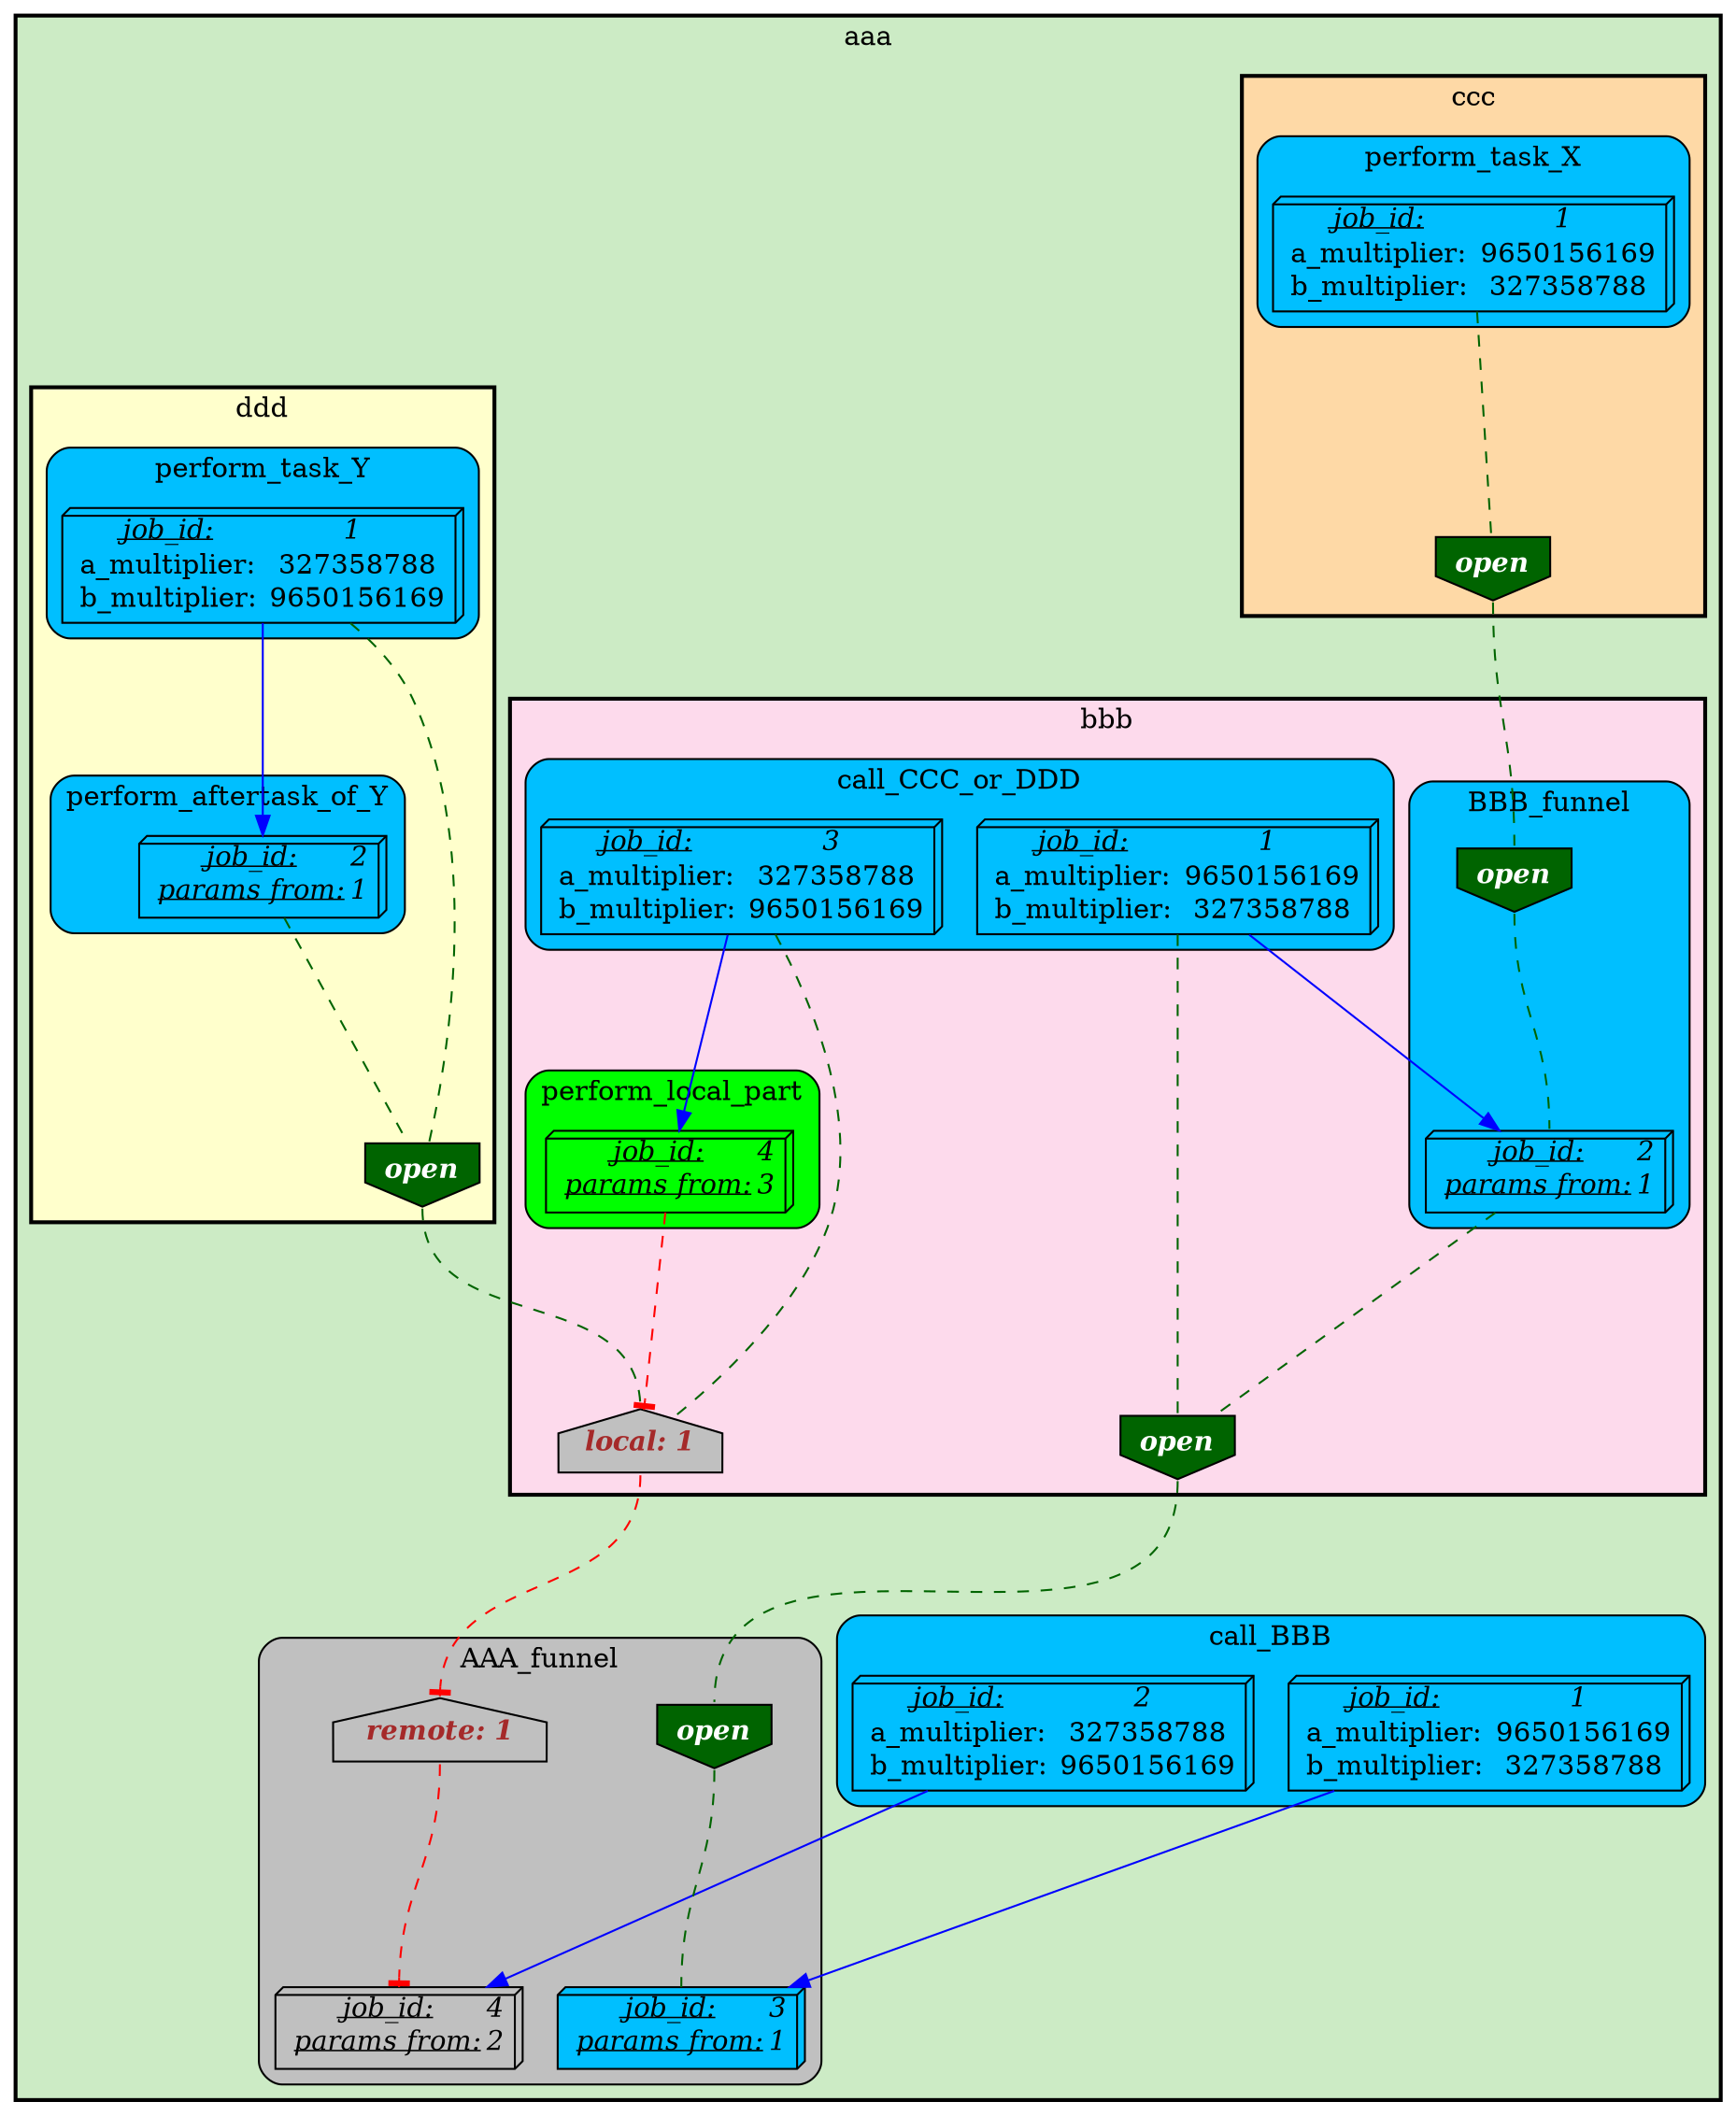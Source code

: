 digraph test {
	ratio="compress"; name = "JobDependencyGraph"; pad = "0"; ranksep = "1.4"; remincross = "true";
	job_1__aaa [fillcolor="DeepSkyBlue", label=<<table border="0" cellborder="0" cellspacing="0" cellpadding="1"><tr><td><u><i>job_id:</i></u></td><td><i>1</i></td></tr><tr><td>a_multiplier:</td><td> 9650156169</td></tr><tr><td>b_multiplier:</td><td> 327358788</td></tr></table>>, shape="box3d", style="filled"];
	job_1__bbb [fillcolor="DeepSkyBlue", label=<<table border="0" cellborder="0" cellspacing="0" cellpadding="1"><tr><td><u><i>job_id:</i></u></td><td><i>1</i></td></tr><tr><td>a_multiplier:</td><td> 9650156169</td></tr><tr><td>b_multiplier:</td><td> 327358788</td></tr></table>>, shape="box3d", style="filled"];
	job_1__ccc [fillcolor="DeepSkyBlue", label=<<table border="0" cellborder="0" cellspacing="0" cellpadding="1"><tr><td><u><i>job_id:</i></u></td><td><i>1</i></td></tr><tr><td>a_multiplier:</td><td> 9650156169</td></tr><tr><td>b_multiplier:</td><td> 327358788</td></tr></table>>, shape="box3d", style="filled"];
	job_1__ddd [fillcolor="DeepSkyBlue", label=<<table border="0" cellborder="0" cellspacing="0" cellpadding="1"><tr><td><u><i>job_id:</i></u></td><td><i>1</i></td></tr><tr><td>a_multiplier:</td><td> 327358788</td></tr><tr><td>b_multiplier:</td><td> 9650156169</td></tr></table>>, shape="box3d", style="filled"];
	job_2__aaa [fillcolor="DeepSkyBlue", label=<<table border="0" cellborder="0" cellspacing="0" cellpadding="1"><tr><td><u><i>job_id:</i></u></td><td><i>2</i></td></tr><tr><td>a_multiplier:</td><td> 327358788</td></tr><tr><td>b_multiplier:</td><td> 9650156169</td></tr></table>>, shape="box3d", style="filled"];
	job_2__bbb [fillcolor="DeepSkyBlue", label=<<table border="0" cellborder="0" cellspacing="0" cellpadding="1"><tr><td><u><i>job_id:</i></u></td><td><i>2</i></td></tr><tr><td><u><i>params from:</i></u></td><td><i>1</i></td></tr></table>>, shape="box3d", style="filled"];
	job_2__ddd [fillcolor="DeepSkyBlue", label=<<table border="0" cellborder="0" cellspacing="0" cellpadding="1"><tr><td><u><i>job_id:</i></u></td><td><i>2</i></td></tr><tr><td><u><i>params from:</i></u></td><td><i>1</i></td></tr></table>>, shape="box3d", style="filled"];
	job_3__aaa [fillcolor="DeepSkyBlue", label=<<table border="0" cellborder="0" cellspacing="0" cellpadding="1"><tr><td><u><i>job_id:</i></u></td><td><i>3</i></td></tr><tr><td><u><i>params from:</i></u></td><td><i>1</i></td></tr></table>>, shape="box3d", style="filled"];
	job_3__bbb [fillcolor="DeepSkyBlue", label=<<table border="0" cellborder="0" cellspacing="0" cellpadding="1"><tr><td><u><i>job_id:</i></u></td><td><i>3</i></td></tr><tr><td>a_multiplier:</td><td> 327358788</td></tr><tr><td>b_multiplier:</td><td> 9650156169</td></tr></table>>, shape="box3d", style="filled"];
	job_4__aaa [fillcolor="grey", label=<<table border="0" cellborder="0" cellspacing="0" cellpadding="1"><tr><td><u><i>job_id:</i></u></td><td><i>4</i></td></tr><tr><td><u><i>params from:</i></u></td><td><i>2</i></td></tr></table>>, shape="box3d", style="filled"];
	job_4__bbb [fillcolor="green", label=<<table border="0" cellborder="0" cellspacing="0" cellpadding="1"><tr><td><u><i>job_id:</i></u></td><td><i>4</i></td></tr><tr><td><u><i>params from:</i></u></td><td><i>3</i></td></tr></table>>, shape="box3d", style="filled"];
	semaphore_1__aaa [fillcolor="darkgreen", label=<<table border="0" cellborder="0" cellspacing="0" cellpadding="1"><tr><td colspan="3"><font color="white"><b><i>open</i></b></font></td></tr></table>>, margin="0,0", shape="invhouse", style="filled"];
	semaphore_1__bbb [fillcolor="darkgreen", label=<<table border="0" cellborder="0" cellspacing="0" cellpadding="1"><tr><td colspan="3"><font color="white"><b><i>open</i></b></font></td></tr></table>>, margin="0,0", shape="invhouse", style="filled"];
	semaphore_1__ccc [fillcolor="darkgreen", label=<<table border="0" cellborder="0" cellspacing="0" cellpadding="1"><tr><td colspan="3"><font color="white"><b><i>open</i></b></font></td></tr></table>>, margin="0,0", shape="invhouse", style="filled"];
	semaphore_1__ddd [fillcolor="darkgreen", label=<<table border="0" cellborder="0" cellspacing="0" cellpadding="1"><tr><td colspan="3"><font color="white"><b><i>open</i></b></font></td></tr></table>>, margin="0,0", shape="invhouse", style="filled"];
	semaphore_2__aaa [fillcolor="grey", label=<<table border="0" cellborder="0" cellspacing="0" cellpadding="1"><tr><td colspan="3"><font color="brown"><b><i>remote: 1</i></b></font></td></tr></table>>, margin="0,0", shape="house", style="filled"];
	semaphore_2__bbb [fillcolor="darkgreen", label=<<table border="0" cellborder="0" cellspacing="0" cellpadding="1"><tr><td colspan="3"><font color="white"><b><i>open</i></b></font></td></tr></table>>, margin="0,0", shape="invhouse", style="filled"];
	semaphore_3__bbb [fillcolor="grey", label=<<table border="0" cellborder="0" cellspacing="0" cellpadding="1"><tr><td colspan="3"><font color="brown"><b><i>local: 1</i></b></font></td></tr></table>>, margin="0,0", shape="house", style="filled"];
	job_1__aaa -> job_3__aaa [color="blue"];
	job_1__bbb -> job_2__bbb [color="blue"];
	job_1__bbb -> semaphore_1__bbb [arrowhead="none", color="darkgreen", style="dashed"];
	job_1__ccc -> semaphore_1__ccc [arrowhead="none", color="darkgreen", style="dashed"];
	job_1__ddd -> job_2__ddd [color="blue"];
	job_1__ddd -> semaphore_1__ddd [arrowhead="none", color="darkgreen", style="dashed"];
	job_2__aaa -> job_4__aaa [color="blue"];
	job_2__bbb -> semaphore_1__bbb [arrowhead="none", color="darkgreen", style="dashed"];
	job_2__ddd -> semaphore_1__ddd [arrowhead="none", color="darkgreen", style="dashed"];
	job_3__bbb -> job_4__bbb [color="blue"];
	job_3__bbb -> semaphore_3__bbb [arrowhead="none", color="darkgreen", style="dashed"];
	job_4__bbb -> semaphore_3__bbb [arrowhead="tee", color="red", style="dashed"];
	semaphore_1__aaa -> job_3__aaa [arrowhead="none", color="darkgreen", headport="n", style="dashed", tailport="s"];
	semaphore_1__bbb -> semaphore_1__aaa [arrowhead="none", color="darkgreen", headport="n", style="dashed", tailport="s"];
	semaphore_1__ccc -> semaphore_2__bbb [arrowhead="none", color="darkgreen", headport="n", style="dashed", tailport="s"];
	semaphore_1__ddd -> semaphore_3__bbb [arrowhead="none", color="darkgreen", headport="n", style="dashed", tailport="s"];
	semaphore_2__aaa -> job_4__aaa [arrowhead="tee", color="red", headport="n", style="dashed", tailport="s"];
	semaphore_2__bbb -> job_2__bbb [arrowhead="none", color="darkgreen", headport="n", style="dashed", tailport="s"];
	semaphore_3__bbb -> semaphore_2__aaa [arrowhead="tee", color="red", headport="n", style="dashed", tailport="s"];

subgraph cluster_aaa {
	label="aaa";
	style="bold,filled";
	colorscheme="pastel19";
	fillcolor="3";
	color="";
	subgraph cluster_AAA_funnel {
		label="AAA_funnel";
		style="rounded,filled";
		colorscheme="X11";
		fillcolor="grey";
		color="";
		job_3__aaa;
		job_4__aaa;
		semaphore_1__aaa;
		semaphore_2__aaa;
	}
	subgraph cluster_bbb {
		label="bbb";
		style="bold,filled";
		colorscheme="pastel19";
		fillcolor="8";
		color="";
		subgraph cluster_ehive_test_vj_1___BBB_funnel {
			label="BBB_funnel";
			style="rounded,filled";
			colorscheme="X11";
			fillcolor="DeepSkyBlue";
			color="";
			job_2__bbb;
			semaphore_2__bbb;
		}
		subgraph cluster_ehive_test_vj_1___call_CCC_or_DDD {
			label="call_CCC_or_DDD";
			style="rounded,filled";
			colorscheme="X11";
			fillcolor="DeepSkyBlue";
			color="";
			job_1__bbb;
			job_3__bbb;
		}
		subgraph cluster_ehive_test_vj_1___perform_local_part {
			label="perform_local_part";
			style="rounded,filled";
			colorscheme="X11";
			fillcolor="green";
			color="";
			job_4__bbb;
		}
		semaphore_1__bbb;
		semaphore_3__bbb;
	}
	subgraph cluster_call_BBB {
		label="call_BBB";
		style="rounded,filled";
		colorscheme="X11";
		fillcolor="DeepSkyBlue";
		color="";
		job_1__aaa;
		job_2__aaa;
	}
	subgraph cluster_ccc {
		label="ccc";
		style="bold,filled";
		colorscheme="pastel19";
		fillcolor="5";
		color="";
		subgraph cluster_ehive_test_vj_2___perform_task_X {
			label="perform_task_X";
			style="rounded,filled";
			colorscheme="X11";
			fillcolor="DeepSkyBlue";
			color="";
			job_1__ccc;
		}
		semaphore_1__ccc;
	}
	subgraph cluster_ddd {
		label="ddd";
		style="bold,filled";
		colorscheme="pastel19";
		fillcolor="6";
		color="";
		subgraph cluster_ehive_test_vj_3___perform_aftertask_of_Y {
			label="perform_aftertask_of_Y";
			style="rounded,filled";
			colorscheme="X11";
			fillcolor="DeepSkyBlue";
			color="";
			job_2__ddd;
		}
		subgraph cluster_ehive_test_vj_3___perform_task_Y {
			label="perform_task_Y";
			style="rounded,filled";
			colorscheme="X11";
			fillcolor="DeepSkyBlue";
			color="";
			job_1__ddd;
		}
		semaphore_1__ddd;
	}
}
}
